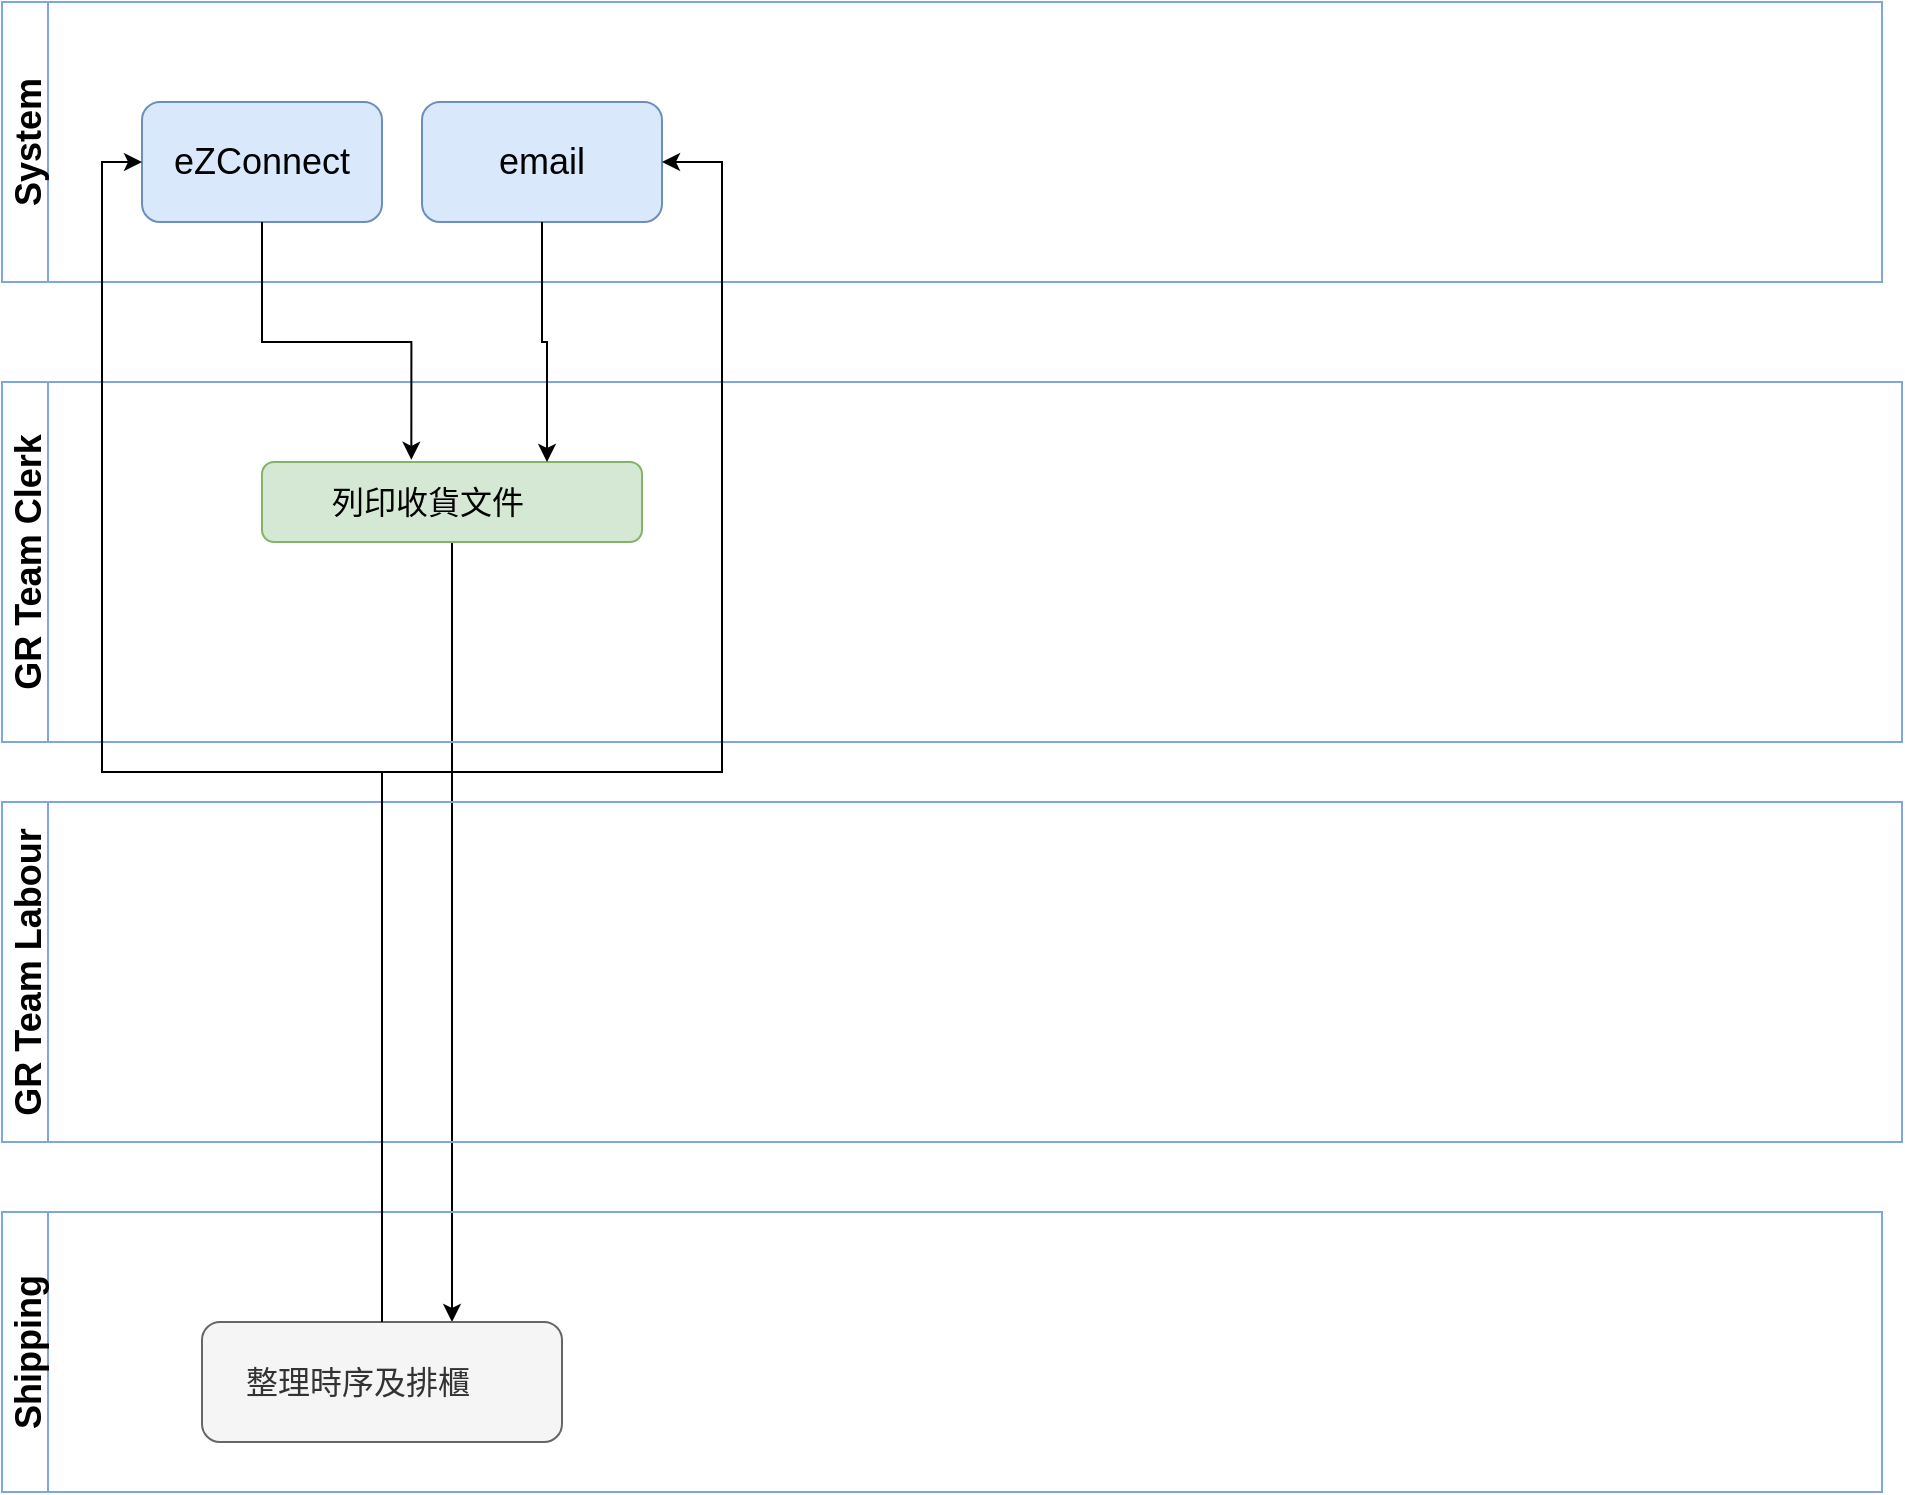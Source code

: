 <mxfile version="15.7.0" type="github">
  <diagram id="s4VGrTQf0zmznQmlyb4M" name="第1頁">
    <mxGraphModel dx="1848" dy="1698" grid="1" gridSize="10" guides="1" tooltips="1" connect="1" arrows="1" fold="1" page="1" pageScale="1" pageWidth="827" pageHeight="1169" math="0" shadow="0">
      <root>
        <mxCell id="0" />
        <mxCell id="1" parent="0" />
        <mxCell id="51Y_JJE3WGSCX0czTKx8-3" style="edgeStyle=orthogonalEdgeStyle;rounded=0;orthogonalLoop=1;jettySize=auto;html=1;fontSize=18;" edge="1" parent="1" source="51Y_JJE3WGSCX0czTKx8-2" target="51Y_JJE3WGSCX0czTKx8-7">
          <mxGeometry relative="1" as="geometry">
            <mxPoint x="170" y="280" as="targetPoint" />
            <Array as="points">
              <mxPoint x="230" y="500" />
              <mxPoint x="230" y="500" />
            </Array>
          </mxGeometry>
        </mxCell>
        <mxCell id="51Y_JJE3WGSCX0czTKx8-9" value="Shipping" style="swimlane;horizontal=0;fontSize=18;strokeColor=#7EA6E0;" vertex="1" parent="1">
          <mxGeometry x="-10" y="445" width="940" height="140" as="geometry" />
        </mxCell>
        <mxCell id="51Y_JJE3WGSCX0czTKx8-7" value="&lt;p class=&quot;MsoListParagraph&quot; style=&quot;text-indent: -0.25in&quot;&gt;&lt;span lang=&quot;ZH-TW&quot; style=&quot;font-size: 12.0pt ; line-height: 107% ; font-family: &amp;#34;pmingliu&amp;#34; , serif&quot;&gt;整理時序及排櫃&lt;/span&gt;&lt;span style=&quot;font-size: 12.0pt ; line-height: 107% ; font-family: &amp;#34;calibri light&amp;#34; , sans-serif&quot;&gt;&lt;/span&gt;&lt;/p&gt;" style="rounded=1;whiteSpace=wrap;html=1;fontSize=18;fillColor=#f5f5f5;fontColor=#333333;strokeColor=#666666;" vertex="1" parent="51Y_JJE3WGSCX0czTKx8-9">
          <mxGeometry x="100" y="55" width="180" height="60" as="geometry" />
        </mxCell>
        <mxCell id="51Y_JJE3WGSCX0czTKx8-10" value="GR Team Clerk" style="swimlane;horizontal=0;fontSize=18;strokeColor=#7EA6E0;" vertex="1" parent="1">
          <mxGeometry x="-10" y="30" width="950" height="180" as="geometry" />
        </mxCell>
        <mxCell id="51Y_JJE3WGSCX0czTKx8-2" value="&lt;p class=&quot;MsoListParagraph&quot; style=&quot;text-indent: -0.25in&quot;&gt;&lt;span lang=&quot;ZH-TW&quot; style=&quot;font-size: 12.0pt ; line-height: 107% ; font-family: &amp;#34;pmingliu&amp;#34; , serif&quot;&gt;列印收貨文件&lt;/span&gt;&lt;/p&gt;" style="rounded=1;whiteSpace=wrap;html=1;fontSize=18;fillColor=#d5e8d4;strokeColor=#82b366;" vertex="1" parent="51Y_JJE3WGSCX0czTKx8-10">
          <mxGeometry x="130" y="40" width="190" height="40" as="geometry" />
        </mxCell>
        <mxCell id="51Y_JJE3WGSCX0czTKx8-11" value="GR Team Labour" style="swimlane;horizontal=0;fontSize=18;strokeColor=#7EA6E0;" vertex="1" parent="1">
          <mxGeometry x="-10" y="240" width="950" height="170" as="geometry" />
        </mxCell>
        <mxCell id="51Y_JJE3WGSCX0czTKx8-12" value="System" style="swimlane;horizontal=0;fontSize=18;strokeColor=#7EA6E0;" vertex="1" parent="1">
          <mxGeometry x="-10" y="-160" width="940" height="140" as="geometry" />
        </mxCell>
        <mxCell id="51Y_JJE3WGSCX0czTKx8-14" value="eZConnect" style="rounded=1;whiteSpace=wrap;html=1;fontSize=18;fillColor=#dae8fc;strokeColor=#6c8ebf;" vertex="1" parent="51Y_JJE3WGSCX0czTKx8-12">
          <mxGeometry x="70" y="50" width="120" height="60" as="geometry" />
        </mxCell>
        <mxCell id="51Y_JJE3WGSCX0czTKx8-15" value="email" style="rounded=1;whiteSpace=wrap;html=1;fontSize=18;fillColor=#dae8fc;strokeColor=#6c8ebf;" vertex="1" parent="51Y_JJE3WGSCX0czTKx8-12">
          <mxGeometry x="210" y="50" width="120" height="60" as="geometry" />
        </mxCell>
        <mxCell id="51Y_JJE3WGSCX0czTKx8-16" style="edgeStyle=orthogonalEdgeStyle;rounded=0;orthogonalLoop=1;jettySize=auto;html=1;entryX=0.393;entryY=-0.028;entryDx=0;entryDy=0;entryPerimeter=0;fontSize=18;" edge="1" parent="1" source="51Y_JJE3WGSCX0czTKx8-14" target="51Y_JJE3WGSCX0czTKx8-2">
          <mxGeometry relative="1" as="geometry" />
        </mxCell>
        <mxCell id="51Y_JJE3WGSCX0czTKx8-18" style="edgeStyle=orthogonalEdgeStyle;rounded=0;orthogonalLoop=1;jettySize=auto;html=1;entryX=0.75;entryY=0;entryDx=0;entryDy=0;fontSize=18;" edge="1" parent="1" source="51Y_JJE3WGSCX0czTKx8-15" target="51Y_JJE3WGSCX0czTKx8-2">
          <mxGeometry relative="1" as="geometry" />
        </mxCell>
        <mxCell id="51Y_JJE3WGSCX0czTKx8-20" style="edgeStyle=orthogonalEdgeStyle;rounded=0;orthogonalLoop=1;jettySize=auto;html=1;entryX=0;entryY=0.5;entryDx=0;entryDy=0;fontSize=18;" edge="1" parent="1" source="51Y_JJE3WGSCX0czTKx8-7" target="51Y_JJE3WGSCX0czTKx8-14">
          <mxGeometry relative="1" as="geometry" />
        </mxCell>
        <mxCell id="51Y_JJE3WGSCX0czTKx8-22" style="edgeStyle=orthogonalEdgeStyle;rounded=0;orthogonalLoop=1;jettySize=auto;html=1;exitX=0.5;exitY=0;exitDx=0;exitDy=0;fontSize=18;" edge="1" parent="1" source="51Y_JJE3WGSCX0czTKx8-7" target="51Y_JJE3WGSCX0czTKx8-15">
          <mxGeometry relative="1" as="geometry">
            <Array as="points">
              <mxPoint x="180" y="225" />
              <mxPoint x="350" y="225" />
              <mxPoint x="350" y="-80" />
            </Array>
          </mxGeometry>
        </mxCell>
      </root>
    </mxGraphModel>
  </diagram>
</mxfile>
